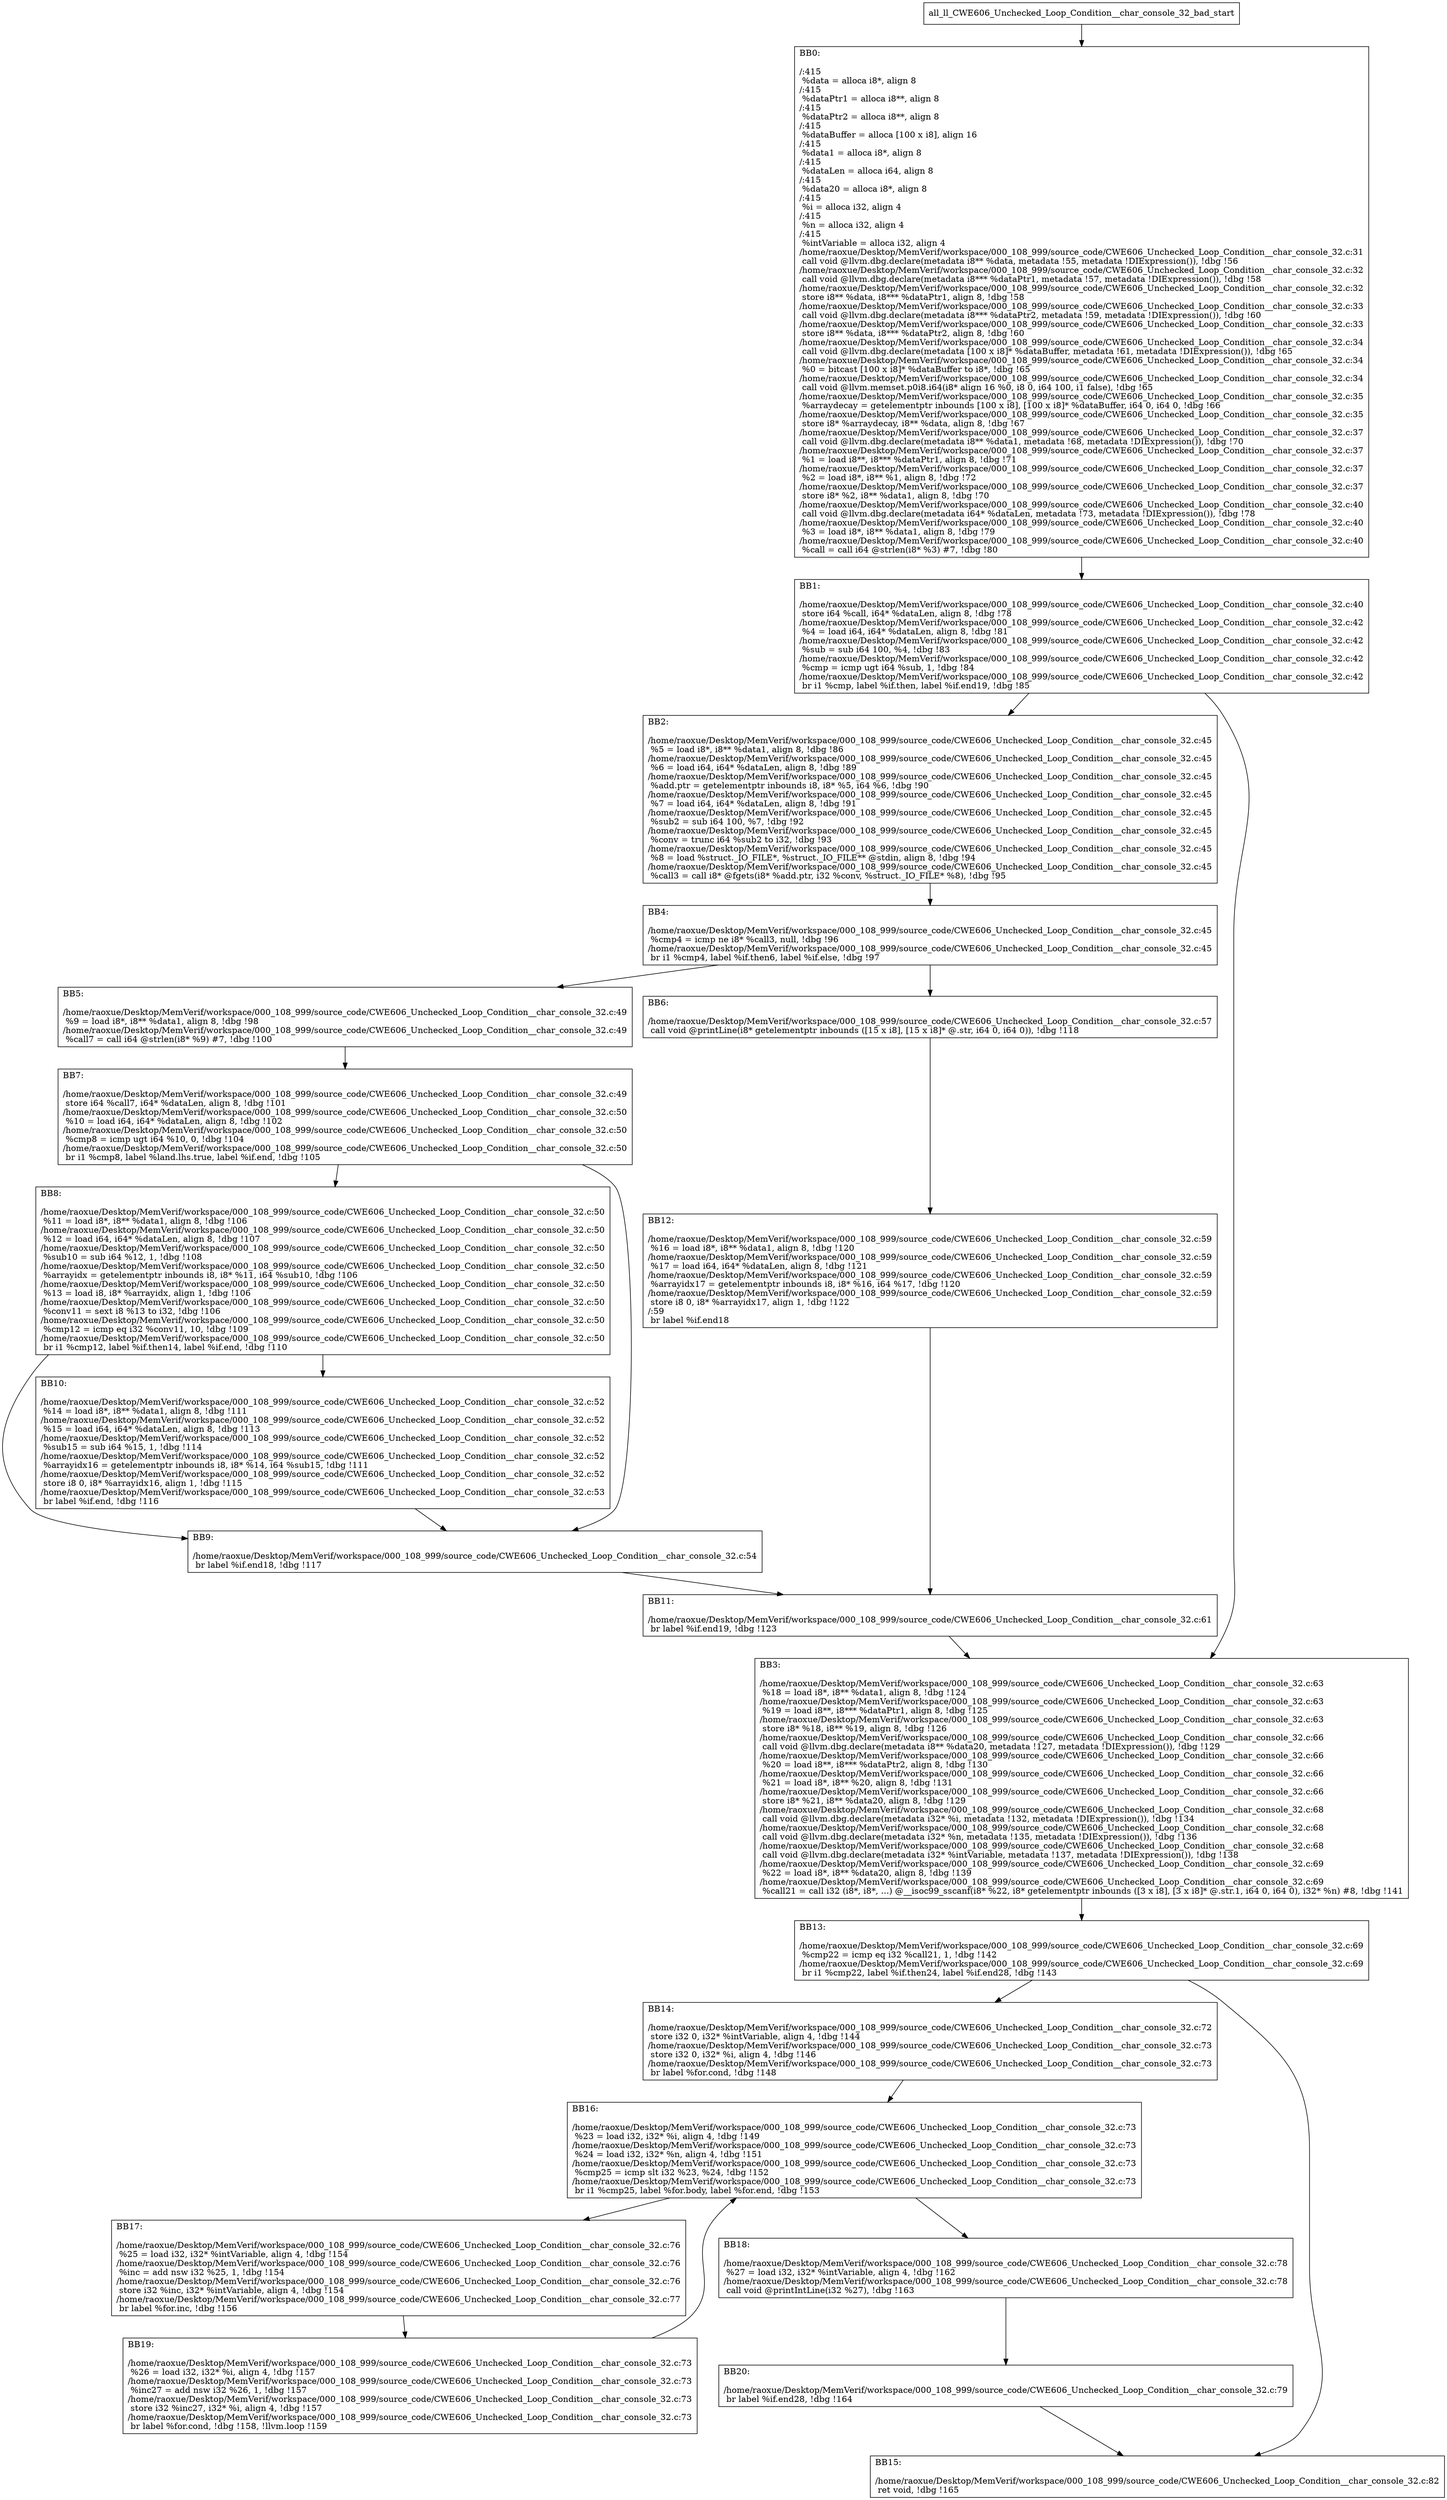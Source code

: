 digraph "CFG for'all_ll_CWE606_Unchecked_Loop_Condition__char_console_32_bad' function" {
	BBall_ll_CWE606_Unchecked_Loop_Condition__char_console_32_bad_start[shape=record,label="{all_ll_CWE606_Unchecked_Loop_Condition__char_console_32_bad_start}"];
	BBall_ll_CWE606_Unchecked_Loop_Condition__char_console_32_bad_start-> all_ll_CWE606_Unchecked_Loop_Condition__char_console_32_badBB0;
	all_ll_CWE606_Unchecked_Loop_Condition__char_console_32_badBB0 [shape=record, label="{BB0:\l\l/:415\l
  %data = alloca i8*, align 8\l
/:415\l
  %dataPtr1 = alloca i8**, align 8\l
/:415\l
  %dataPtr2 = alloca i8**, align 8\l
/:415\l
  %dataBuffer = alloca [100 x i8], align 16\l
/:415\l
  %data1 = alloca i8*, align 8\l
/:415\l
  %dataLen = alloca i64, align 8\l
/:415\l
  %data20 = alloca i8*, align 8\l
/:415\l
  %i = alloca i32, align 4\l
/:415\l
  %n = alloca i32, align 4\l
/:415\l
  %intVariable = alloca i32, align 4\l
/home/raoxue/Desktop/MemVerif/workspace/000_108_999/source_code/CWE606_Unchecked_Loop_Condition__char_console_32.c:31\l
  call void @llvm.dbg.declare(metadata i8** %data, metadata !55, metadata !DIExpression()), !dbg !56\l
/home/raoxue/Desktop/MemVerif/workspace/000_108_999/source_code/CWE606_Unchecked_Loop_Condition__char_console_32.c:32\l
  call void @llvm.dbg.declare(metadata i8*** %dataPtr1, metadata !57, metadata !DIExpression()), !dbg !58\l
/home/raoxue/Desktop/MemVerif/workspace/000_108_999/source_code/CWE606_Unchecked_Loop_Condition__char_console_32.c:32\l
  store i8** %data, i8*** %dataPtr1, align 8, !dbg !58\l
/home/raoxue/Desktop/MemVerif/workspace/000_108_999/source_code/CWE606_Unchecked_Loop_Condition__char_console_32.c:33\l
  call void @llvm.dbg.declare(metadata i8*** %dataPtr2, metadata !59, metadata !DIExpression()), !dbg !60\l
/home/raoxue/Desktop/MemVerif/workspace/000_108_999/source_code/CWE606_Unchecked_Loop_Condition__char_console_32.c:33\l
  store i8** %data, i8*** %dataPtr2, align 8, !dbg !60\l
/home/raoxue/Desktop/MemVerif/workspace/000_108_999/source_code/CWE606_Unchecked_Loop_Condition__char_console_32.c:34\l
  call void @llvm.dbg.declare(metadata [100 x i8]* %dataBuffer, metadata !61, metadata !DIExpression()), !dbg !65\l
/home/raoxue/Desktop/MemVerif/workspace/000_108_999/source_code/CWE606_Unchecked_Loop_Condition__char_console_32.c:34\l
  %0 = bitcast [100 x i8]* %dataBuffer to i8*, !dbg !65\l
/home/raoxue/Desktop/MemVerif/workspace/000_108_999/source_code/CWE606_Unchecked_Loop_Condition__char_console_32.c:34\l
  call void @llvm.memset.p0i8.i64(i8* align 16 %0, i8 0, i64 100, i1 false), !dbg !65\l
/home/raoxue/Desktop/MemVerif/workspace/000_108_999/source_code/CWE606_Unchecked_Loop_Condition__char_console_32.c:35\l
  %arraydecay = getelementptr inbounds [100 x i8], [100 x i8]* %dataBuffer, i64 0, i64 0, !dbg !66\l
/home/raoxue/Desktop/MemVerif/workspace/000_108_999/source_code/CWE606_Unchecked_Loop_Condition__char_console_32.c:35\l
  store i8* %arraydecay, i8** %data, align 8, !dbg !67\l
/home/raoxue/Desktop/MemVerif/workspace/000_108_999/source_code/CWE606_Unchecked_Loop_Condition__char_console_32.c:37\l
  call void @llvm.dbg.declare(metadata i8** %data1, metadata !68, metadata !DIExpression()), !dbg !70\l
/home/raoxue/Desktop/MemVerif/workspace/000_108_999/source_code/CWE606_Unchecked_Loop_Condition__char_console_32.c:37\l
  %1 = load i8**, i8*** %dataPtr1, align 8, !dbg !71\l
/home/raoxue/Desktop/MemVerif/workspace/000_108_999/source_code/CWE606_Unchecked_Loop_Condition__char_console_32.c:37\l
  %2 = load i8*, i8** %1, align 8, !dbg !72\l
/home/raoxue/Desktop/MemVerif/workspace/000_108_999/source_code/CWE606_Unchecked_Loop_Condition__char_console_32.c:37\l
  store i8* %2, i8** %data1, align 8, !dbg !70\l
/home/raoxue/Desktop/MemVerif/workspace/000_108_999/source_code/CWE606_Unchecked_Loop_Condition__char_console_32.c:40\l
  call void @llvm.dbg.declare(metadata i64* %dataLen, metadata !73, metadata !DIExpression()), !dbg !78\l
/home/raoxue/Desktop/MemVerif/workspace/000_108_999/source_code/CWE606_Unchecked_Loop_Condition__char_console_32.c:40\l
  %3 = load i8*, i8** %data1, align 8, !dbg !79\l
/home/raoxue/Desktop/MemVerif/workspace/000_108_999/source_code/CWE606_Unchecked_Loop_Condition__char_console_32.c:40\l
  %call = call i64 @strlen(i8* %3) #7, !dbg !80\l
}"];
	all_ll_CWE606_Unchecked_Loop_Condition__char_console_32_badBB0-> all_ll_CWE606_Unchecked_Loop_Condition__char_console_32_badBB1;
	all_ll_CWE606_Unchecked_Loop_Condition__char_console_32_badBB1 [shape=record, label="{BB1:\l\l/home/raoxue/Desktop/MemVerif/workspace/000_108_999/source_code/CWE606_Unchecked_Loop_Condition__char_console_32.c:40\l
  store i64 %call, i64* %dataLen, align 8, !dbg !78\l
/home/raoxue/Desktop/MemVerif/workspace/000_108_999/source_code/CWE606_Unchecked_Loop_Condition__char_console_32.c:42\l
  %4 = load i64, i64* %dataLen, align 8, !dbg !81\l
/home/raoxue/Desktop/MemVerif/workspace/000_108_999/source_code/CWE606_Unchecked_Loop_Condition__char_console_32.c:42\l
  %sub = sub i64 100, %4, !dbg !83\l
/home/raoxue/Desktop/MemVerif/workspace/000_108_999/source_code/CWE606_Unchecked_Loop_Condition__char_console_32.c:42\l
  %cmp = icmp ugt i64 %sub, 1, !dbg !84\l
/home/raoxue/Desktop/MemVerif/workspace/000_108_999/source_code/CWE606_Unchecked_Loop_Condition__char_console_32.c:42\l
  br i1 %cmp, label %if.then, label %if.end19, !dbg !85\l
}"];
	all_ll_CWE606_Unchecked_Loop_Condition__char_console_32_badBB1-> all_ll_CWE606_Unchecked_Loop_Condition__char_console_32_badBB2;
	all_ll_CWE606_Unchecked_Loop_Condition__char_console_32_badBB1-> all_ll_CWE606_Unchecked_Loop_Condition__char_console_32_badBB3;
	all_ll_CWE606_Unchecked_Loop_Condition__char_console_32_badBB2 [shape=record, label="{BB2:\l\l/home/raoxue/Desktop/MemVerif/workspace/000_108_999/source_code/CWE606_Unchecked_Loop_Condition__char_console_32.c:45\l
  %5 = load i8*, i8** %data1, align 8, !dbg !86\l
/home/raoxue/Desktop/MemVerif/workspace/000_108_999/source_code/CWE606_Unchecked_Loop_Condition__char_console_32.c:45\l
  %6 = load i64, i64* %dataLen, align 8, !dbg !89\l
/home/raoxue/Desktop/MemVerif/workspace/000_108_999/source_code/CWE606_Unchecked_Loop_Condition__char_console_32.c:45\l
  %add.ptr = getelementptr inbounds i8, i8* %5, i64 %6, !dbg !90\l
/home/raoxue/Desktop/MemVerif/workspace/000_108_999/source_code/CWE606_Unchecked_Loop_Condition__char_console_32.c:45\l
  %7 = load i64, i64* %dataLen, align 8, !dbg !91\l
/home/raoxue/Desktop/MemVerif/workspace/000_108_999/source_code/CWE606_Unchecked_Loop_Condition__char_console_32.c:45\l
  %sub2 = sub i64 100, %7, !dbg !92\l
/home/raoxue/Desktop/MemVerif/workspace/000_108_999/source_code/CWE606_Unchecked_Loop_Condition__char_console_32.c:45\l
  %conv = trunc i64 %sub2 to i32, !dbg !93\l
/home/raoxue/Desktop/MemVerif/workspace/000_108_999/source_code/CWE606_Unchecked_Loop_Condition__char_console_32.c:45\l
  %8 = load %struct._IO_FILE*, %struct._IO_FILE** @stdin, align 8, !dbg !94\l
/home/raoxue/Desktop/MemVerif/workspace/000_108_999/source_code/CWE606_Unchecked_Loop_Condition__char_console_32.c:45\l
  %call3 = call i8* @fgets(i8* %add.ptr, i32 %conv, %struct._IO_FILE* %8), !dbg !95\l
}"];
	all_ll_CWE606_Unchecked_Loop_Condition__char_console_32_badBB2-> all_ll_CWE606_Unchecked_Loop_Condition__char_console_32_badBB4;
	all_ll_CWE606_Unchecked_Loop_Condition__char_console_32_badBB4 [shape=record, label="{BB4:\l\l/home/raoxue/Desktop/MemVerif/workspace/000_108_999/source_code/CWE606_Unchecked_Loop_Condition__char_console_32.c:45\l
  %cmp4 = icmp ne i8* %call3, null, !dbg !96\l
/home/raoxue/Desktop/MemVerif/workspace/000_108_999/source_code/CWE606_Unchecked_Loop_Condition__char_console_32.c:45\l
  br i1 %cmp4, label %if.then6, label %if.else, !dbg !97\l
}"];
	all_ll_CWE606_Unchecked_Loop_Condition__char_console_32_badBB4-> all_ll_CWE606_Unchecked_Loop_Condition__char_console_32_badBB5;
	all_ll_CWE606_Unchecked_Loop_Condition__char_console_32_badBB4-> all_ll_CWE606_Unchecked_Loop_Condition__char_console_32_badBB6;
	all_ll_CWE606_Unchecked_Loop_Condition__char_console_32_badBB5 [shape=record, label="{BB5:\l\l/home/raoxue/Desktop/MemVerif/workspace/000_108_999/source_code/CWE606_Unchecked_Loop_Condition__char_console_32.c:49\l
  %9 = load i8*, i8** %data1, align 8, !dbg !98\l
/home/raoxue/Desktop/MemVerif/workspace/000_108_999/source_code/CWE606_Unchecked_Loop_Condition__char_console_32.c:49\l
  %call7 = call i64 @strlen(i8* %9) #7, !dbg !100\l
}"];
	all_ll_CWE606_Unchecked_Loop_Condition__char_console_32_badBB5-> all_ll_CWE606_Unchecked_Loop_Condition__char_console_32_badBB7;
	all_ll_CWE606_Unchecked_Loop_Condition__char_console_32_badBB7 [shape=record, label="{BB7:\l\l/home/raoxue/Desktop/MemVerif/workspace/000_108_999/source_code/CWE606_Unchecked_Loop_Condition__char_console_32.c:49\l
  store i64 %call7, i64* %dataLen, align 8, !dbg !101\l
/home/raoxue/Desktop/MemVerif/workspace/000_108_999/source_code/CWE606_Unchecked_Loop_Condition__char_console_32.c:50\l
  %10 = load i64, i64* %dataLen, align 8, !dbg !102\l
/home/raoxue/Desktop/MemVerif/workspace/000_108_999/source_code/CWE606_Unchecked_Loop_Condition__char_console_32.c:50\l
  %cmp8 = icmp ugt i64 %10, 0, !dbg !104\l
/home/raoxue/Desktop/MemVerif/workspace/000_108_999/source_code/CWE606_Unchecked_Loop_Condition__char_console_32.c:50\l
  br i1 %cmp8, label %land.lhs.true, label %if.end, !dbg !105\l
}"];
	all_ll_CWE606_Unchecked_Loop_Condition__char_console_32_badBB7-> all_ll_CWE606_Unchecked_Loop_Condition__char_console_32_badBB8;
	all_ll_CWE606_Unchecked_Loop_Condition__char_console_32_badBB7-> all_ll_CWE606_Unchecked_Loop_Condition__char_console_32_badBB9;
	all_ll_CWE606_Unchecked_Loop_Condition__char_console_32_badBB8 [shape=record, label="{BB8:\l\l/home/raoxue/Desktop/MemVerif/workspace/000_108_999/source_code/CWE606_Unchecked_Loop_Condition__char_console_32.c:50\l
  %11 = load i8*, i8** %data1, align 8, !dbg !106\l
/home/raoxue/Desktop/MemVerif/workspace/000_108_999/source_code/CWE606_Unchecked_Loop_Condition__char_console_32.c:50\l
  %12 = load i64, i64* %dataLen, align 8, !dbg !107\l
/home/raoxue/Desktop/MemVerif/workspace/000_108_999/source_code/CWE606_Unchecked_Loop_Condition__char_console_32.c:50\l
  %sub10 = sub i64 %12, 1, !dbg !108\l
/home/raoxue/Desktop/MemVerif/workspace/000_108_999/source_code/CWE606_Unchecked_Loop_Condition__char_console_32.c:50\l
  %arrayidx = getelementptr inbounds i8, i8* %11, i64 %sub10, !dbg !106\l
/home/raoxue/Desktop/MemVerif/workspace/000_108_999/source_code/CWE606_Unchecked_Loop_Condition__char_console_32.c:50\l
  %13 = load i8, i8* %arrayidx, align 1, !dbg !106\l
/home/raoxue/Desktop/MemVerif/workspace/000_108_999/source_code/CWE606_Unchecked_Loop_Condition__char_console_32.c:50\l
  %conv11 = sext i8 %13 to i32, !dbg !106\l
/home/raoxue/Desktop/MemVerif/workspace/000_108_999/source_code/CWE606_Unchecked_Loop_Condition__char_console_32.c:50\l
  %cmp12 = icmp eq i32 %conv11, 10, !dbg !109\l
/home/raoxue/Desktop/MemVerif/workspace/000_108_999/source_code/CWE606_Unchecked_Loop_Condition__char_console_32.c:50\l
  br i1 %cmp12, label %if.then14, label %if.end, !dbg !110\l
}"];
	all_ll_CWE606_Unchecked_Loop_Condition__char_console_32_badBB8-> all_ll_CWE606_Unchecked_Loop_Condition__char_console_32_badBB10;
	all_ll_CWE606_Unchecked_Loop_Condition__char_console_32_badBB8-> all_ll_CWE606_Unchecked_Loop_Condition__char_console_32_badBB9;
	all_ll_CWE606_Unchecked_Loop_Condition__char_console_32_badBB10 [shape=record, label="{BB10:\l\l/home/raoxue/Desktop/MemVerif/workspace/000_108_999/source_code/CWE606_Unchecked_Loop_Condition__char_console_32.c:52\l
  %14 = load i8*, i8** %data1, align 8, !dbg !111\l
/home/raoxue/Desktop/MemVerif/workspace/000_108_999/source_code/CWE606_Unchecked_Loop_Condition__char_console_32.c:52\l
  %15 = load i64, i64* %dataLen, align 8, !dbg !113\l
/home/raoxue/Desktop/MemVerif/workspace/000_108_999/source_code/CWE606_Unchecked_Loop_Condition__char_console_32.c:52\l
  %sub15 = sub i64 %15, 1, !dbg !114\l
/home/raoxue/Desktop/MemVerif/workspace/000_108_999/source_code/CWE606_Unchecked_Loop_Condition__char_console_32.c:52\l
  %arrayidx16 = getelementptr inbounds i8, i8* %14, i64 %sub15, !dbg !111\l
/home/raoxue/Desktop/MemVerif/workspace/000_108_999/source_code/CWE606_Unchecked_Loop_Condition__char_console_32.c:52\l
  store i8 0, i8* %arrayidx16, align 1, !dbg !115\l
/home/raoxue/Desktop/MemVerif/workspace/000_108_999/source_code/CWE606_Unchecked_Loop_Condition__char_console_32.c:53\l
  br label %if.end, !dbg !116\l
}"];
	all_ll_CWE606_Unchecked_Loop_Condition__char_console_32_badBB10-> all_ll_CWE606_Unchecked_Loop_Condition__char_console_32_badBB9;
	all_ll_CWE606_Unchecked_Loop_Condition__char_console_32_badBB9 [shape=record, label="{BB9:\l\l/home/raoxue/Desktop/MemVerif/workspace/000_108_999/source_code/CWE606_Unchecked_Loop_Condition__char_console_32.c:54\l
  br label %if.end18, !dbg !117\l
}"];
	all_ll_CWE606_Unchecked_Loop_Condition__char_console_32_badBB9-> all_ll_CWE606_Unchecked_Loop_Condition__char_console_32_badBB11;
	all_ll_CWE606_Unchecked_Loop_Condition__char_console_32_badBB6 [shape=record, label="{BB6:\l\l/home/raoxue/Desktop/MemVerif/workspace/000_108_999/source_code/CWE606_Unchecked_Loop_Condition__char_console_32.c:57\l
  call void @printLine(i8* getelementptr inbounds ([15 x i8], [15 x i8]* @.str, i64 0, i64 0)), !dbg !118\l
}"];
	all_ll_CWE606_Unchecked_Loop_Condition__char_console_32_badBB6-> all_ll_CWE606_Unchecked_Loop_Condition__char_console_32_badBB12;
	all_ll_CWE606_Unchecked_Loop_Condition__char_console_32_badBB12 [shape=record, label="{BB12:\l\l/home/raoxue/Desktop/MemVerif/workspace/000_108_999/source_code/CWE606_Unchecked_Loop_Condition__char_console_32.c:59\l
  %16 = load i8*, i8** %data1, align 8, !dbg !120\l
/home/raoxue/Desktop/MemVerif/workspace/000_108_999/source_code/CWE606_Unchecked_Loop_Condition__char_console_32.c:59\l
  %17 = load i64, i64* %dataLen, align 8, !dbg !121\l
/home/raoxue/Desktop/MemVerif/workspace/000_108_999/source_code/CWE606_Unchecked_Loop_Condition__char_console_32.c:59\l
  %arrayidx17 = getelementptr inbounds i8, i8* %16, i64 %17, !dbg !120\l
/home/raoxue/Desktop/MemVerif/workspace/000_108_999/source_code/CWE606_Unchecked_Loop_Condition__char_console_32.c:59\l
  store i8 0, i8* %arrayidx17, align 1, !dbg !122\l
/:59\l
  br label %if.end18\l
}"];
	all_ll_CWE606_Unchecked_Loop_Condition__char_console_32_badBB12-> all_ll_CWE606_Unchecked_Loop_Condition__char_console_32_badBB11;
	all_ll_CWE606_Unchecked_Loop_Condition__char_console_32_badBB11 [shape=record, label="{BB11:\l\l/home/raoxue/Desktop/MemVerif/workspace/000_108_999/source_code/CWE606_Unchecked_Loop_Condition__char_console_32.c:61\l
  br label %if.end19, !dbg !123\l
}"];
	all_ll_CWE606_Unchecked_Loop_Condition__char_console_32_badBB11-> all_ll_CWE606_Unchecked_Loop_Condition__char_console_32_badBB3;
	all_ll_CWE606_Unchecked_Loop_Condition__char_console_32_badBB3 [shape=record, label="{BB3:\l\l/home/raoxue/Desktop/MemVerif/workspace/000_108_999/source_code/CWE606_Unchecked_Loop_Condition__char_console_32.c:63\l
  %18 = load i8*, i8** %data1, align 8, !dbg !124\l
/home/raoxue/Desktop/MemVerif/workspace/000_108_999/source_code/CWE606_Unchecked_Loop_Condition__char_console_32.c:63\l
  %19 = load i8**, i8*** %dataPtr1, align 8, !dbg !125\l
/home/raoxue/Desktop/MemVerif/workspace/000_108_999/source_code/CWE606_Unchecked_Loop_Condition__char_console_32.c:63\l
  store i8* %18, i8** %19, align 8, !dbg !126\l
/home/raoxue/Desktop/MemVerif/workspace/000_108_999/source_code/CWE606_Unchecked_Loop_Condition__char_console_32.c:66\l
  call void @llvm.dbg.declare(metadata i8** %data20, metadata !127, metadata !DIExpression()), !dbg !129\l
/home/raoxue/Desktop/MemVerif/workspace/000_108_999/source_code/CWE606_Unchecked_Loop_Condition__char_console_32.c:66\l
  %20 = load i8**, i8*** %dataPtr2, align 8, !dbg !130\l
/home/raoxue/Desktop/MemVerif/workspace/000_108_999/source_code/CWE606_Unchecked_Loop_Condition__char_console_32.c:66\l
  %21 = load i8*, i8** %20, align 8, !dbg !131\l
/home/raoxue/Desktop/MemVerif/workspace/000_108_999/source_code/CWE606_Unchecked_Loop_Condition__char_console_32.c:66\l
  store i8* %21, i8** %data20, align 8, !dbg !129\l
/home/raoxue/Desktop/MemVerif/workspace/000_108_999/source_code/CWE606_Unchecked_Loop_Condition__char_console_32.c:68\l
  call void @llvm.dbg.declare(metadata i32* %i, metadata !132, metadata !DIExpression()), !dbg !134\l
/home/raoxue/Desktop/MemVerif/workspace/000_108_999/source_code/CWE606_Unchecked_Loop_Condition__char_console_32.c:68\l
  call void @llvm.dbg.declare(metadata i32* %n, metadata !135, metadata !DIExpression()), !dbg !136\l
/home/raoxue/Desktop/MemVerif/workspace/000_108_999/source_code/CWE606_Unchecked_Loop_Condition__char_console_32.c:68\l
  call void @llvm.dbg.declare(metadata i32* %intVariable, metadata !137, metadata !DIExpression()), !dbg !138\l
/home/raoxue/Desktop/MemVerif/workspace/000_108_999/source_code/CWE606_Unchecked_Loop_Condition__char_console_32.c:69\l
  %22 = load i8*, i8** %data20, align 8, !dbg !139\l
/home/raoxue/Desktop/MemVerif/workspace/000_108_999/source_code/CWE606_Unchecked_Loop_Condition__char_console_32.c:69\l
  %call21 = call i32 (i8*, i8*, ...) @__isoc99_sscanf(i8* %22, i8* getelementptr inbounds ([3 x i8], [3 x i8]* @.str.1, i64 0, i64 0), i32* %n) #8, !dbg !141\l
}"];
	all_ll_CWE606_Unchecked_Loop_Condition__char_console_32_badBB3-> all_ll_CWE606_Unchecked_Loop_Condition__char_console_32_badBB13;
	all_ll_CWE606_Unchecked_Loop_Condition__char_console_32_badBB13 [shape=record, label="{BB13:\l\l/home/raoxue/Desktop/MemVerif/workspace/000_108_999/source_code/CWE606_Unchecked_Loop_Condition__char_console_32.c:69\l
  %cmp22 = icmp eq i32 %call21, 1, !dbg !142\l
/home/raoxue/Desktop/MemVerif/workspace/000_108_999/source_code/CWE606_Unchecked_Loop_Condition__char_console_32.c:69\l
  br i1 %cmp22, label %if.then24, label %if.end28, !dbg !143\l
}"];
	all_ll_CWE606_Unchecked_Loop_Condition__char_console_32_badBB13-> all_ll_CWE606_Unchecked_Loop_Condition__char_console_32_badBB14;
	all_ll_CWE606_Unchecked_Loop_Condition__char_console_32_badBB13-> all_ll_CWE606_Unchecked_Loop_Condition__char_console_32_badBB15;
	all_ll_CWE606_Unchecked_Loop_Condition__char_console_32_badBB14 [shape=record, label="{BB14:\l\l/home/raoxue/Desktop/MemVerif/workspace/000_108_999/source_code/CWE606_Unchecked_Loop_Condition__char_console_32.c:72\l
  store i32 0, i32* %intVariable, align 4, !dbg !144\l
/home/raoxue/Desktop/MemVerif/workspace/000_108_999/source_code/CWE606_Unchecked_Loop_Condition__char_console_32.c:73\l
  store i32 0, i32* %i, align 4, !dbg !146\l
/home/raoxue/Desktop/MemVerif/workspace/000_108_999/source_code/CWE606_Unchecked_Loop_Condition__char_console_32.c:73\l
  br label %for.cond, !dbg !148\l
}"];
	all_ll_CWE606_Unchecked_Loop_Condition__char_console_32_badBB14-> all_ll_CWE606_Unchecked_Loop_Condition__char_console_32_badBB16;
	all_ll_CWE606_Unchecked_Loop_Condition__char_console_32_badBB16 [shape=record, label="{BB16:\l\l/home/raoxue/Desktop/MemVerif/workspace/000_108_999/source_code/CWE606_Unchecked_Loop_Condition__char_console_32.c:73\l
  %23 = load i32, i32* %i, align 4, !dbg !149\l
/home/raoxue/Desktop/MemVerif/workspace/000_108_999/source_code/CWE606_Unchecked_Loop_Condition__char_console_32.c:73\l
  %24 = load i32, i32* %n, align 4, !dbg !151\l
/home/raoxue/Desktop/MemVerif/workspace/000_108_999/source_code/CWE606_Unchecked_Loop_Condition__char_console_32.c:73\l
  %cmp25 = icmp slt i32 %23, %24, !dbg !152\l
/home/raoxue/Desktop/MemVerif/workspace/000_108_999/source_code/CWE606_Unchecked_Loop_Condition__char_console_32.c:73\l
  br i1 %cmp25, label %for.body, label %for.end, !dbg !153\l
}"];
	all_ll_CWE606_Unchecked_Loop_Condition__char_console_32_badBB16-> all_ll_CWE606_Unchecked_Loop_Condition__char_console_32_badBB17;
	all_ll_CWE606_Unchecked_Loop_Condition__char_console_32_badBB16-> all_ll_CWE606_Unchecked_Loop_Condition__char_console_32_badBB18;
	all_ll_CWE606_Unchecked_Loop_Condition__char_console_32_badBB17 [shape=record, label="{BB17:\l\l/home/raoxue/Desktop/MemVerif/workspace/000_108_999/source_code/CWE606_Unchecked_Loop_Condition__char_console_32.c:76\l
  %25 = load i32, i32* %intVariable, align 4, !dbg !154\l
/home/raoxue/Desktop/MemVerif/workspace/000_108_999/source_code/CWE606_Unchecked_Loop_Condition__char_console_32.c:76\l
  %inc = add nsw i32 %25, 1, !dbg !154\l
/home/raoxue/Desktop/MemVerif/workspace/000_108_999/source_code/CWE606_Unchecked_Loop_Condition__char_console_32.c:76\l
  store i32 %inc, i32* %intVariable, align 4, !dbg !154\l
/home/raoxue/Desktop/MemVerif/workspace/000_108_999/source_code/CWE606_Unchecked_Loop_Condition__char_console_32.c:77\l
  br label %for.inc, !dbg !156\l
}"];
	all_ll_CWE606_Unchecked_Loop_Condition__char_console_32_badBB17-> all_ll_CWE606_Unchecked_Loop_Condition__char_console_32_badBB19;
	all_ll_CWE606_Unchecked_Loop_Condition__char_console_32_badBB19 [shape=record, label="{BB19:\l\l/home/raoxue/Desktop/MemVerif/workspace/000_108_999/source_code/CWE606_Unchecked_Loop_Condition__char_console_32.c:73\l
  %26 = load i32, i32* %i, align 4, !dbg !157\l
/home/raoxue/Desktop/MemVerif/workspace/000_108_999/source_code/CWE606_Unchecked_Loop_Condition__char_console_32.c:73\l
  %inc27 = add nsw i32 %26, 1, !dbg !157\l
/home/raoxue/Desktop/MemVerif/workspace/000_108_999/source_code/CWE606_Unchecked_Loop_Condition__char_console_32.c:73\l
  store i32 %inc27, i32* %i, align 4, !dbg !157\l
/home/raoxue/Desktop/MemVerif/workspace/000_108_999/source_code/CWE606_Unchecked_Loop_Condition__char_console_32.c:73\l
  br label %for.cond, !dbg !158, !llvm.loop !159\l
}"];
	all_ll_CWE606_Unchecked_Loop_Condition__char_console_32_badBB19-> all_ll_CWE606_Unchecked_Loop_Condition__char_console_32_badBB16;
	all_ll_CWE606_Unchecked_Loop_Condition__char_console_32_badBB18 [shape=record, label="{BB18:\l\l/home/raoxue/Desktop/MemVerif/workspace/000_108_999/source_code/CWE606_Unchecked_Loop_Condition__char_console_32.c:78\l
  %27 = load i32, i32* %intVariable, align 4, !dbg !162\l
/home/raoxue/Desktop/MemVerif/workspace/000_108_999/source_code/CWE606_Unchecked_Loop_Condition__char_console_32.c:78\l
  call void @printIntLine(i32 %27), !dbg !163\l
}"];
	all_ll_CWE606_Unchecked_Loop_Condition__char_console_32_badBB18-> all_ll_CWE606_Unchecked_Loop_Condition__char_console_32_badBB20;
	all_ll_CWE606_Unchecked_Loop_Condition__char_console_32_badBB20 [shape=record, label="{BB20:\l\l/home/raoxue/Desktop/MemVerif/workspace/000_108_999/source_code/CWE606_Unchecked_Loop_Condition__char_console_32.c:79\l
  br label %if.end28, !dbg !164\l
}"];
	all_ll_CWE606_Unchecked_Loop_Condition__char_console_32_badBB20-> all_ll_CWE606_Unchecked_Loop_Condition__char_console_32_badBB15;
	all_ll_CWE606_Unchecked_Loop_Condition__char_console_32_badBB15 [shape=record, label="{BB15:\l\l/home/raoxue/Desktop/MemVerif/workspace/000_108_999/source_code/CWE606_Unchecked_Loop_Condition__char_console_32.c:82\l
  ret void, !dbg !165\l
}"];
}
